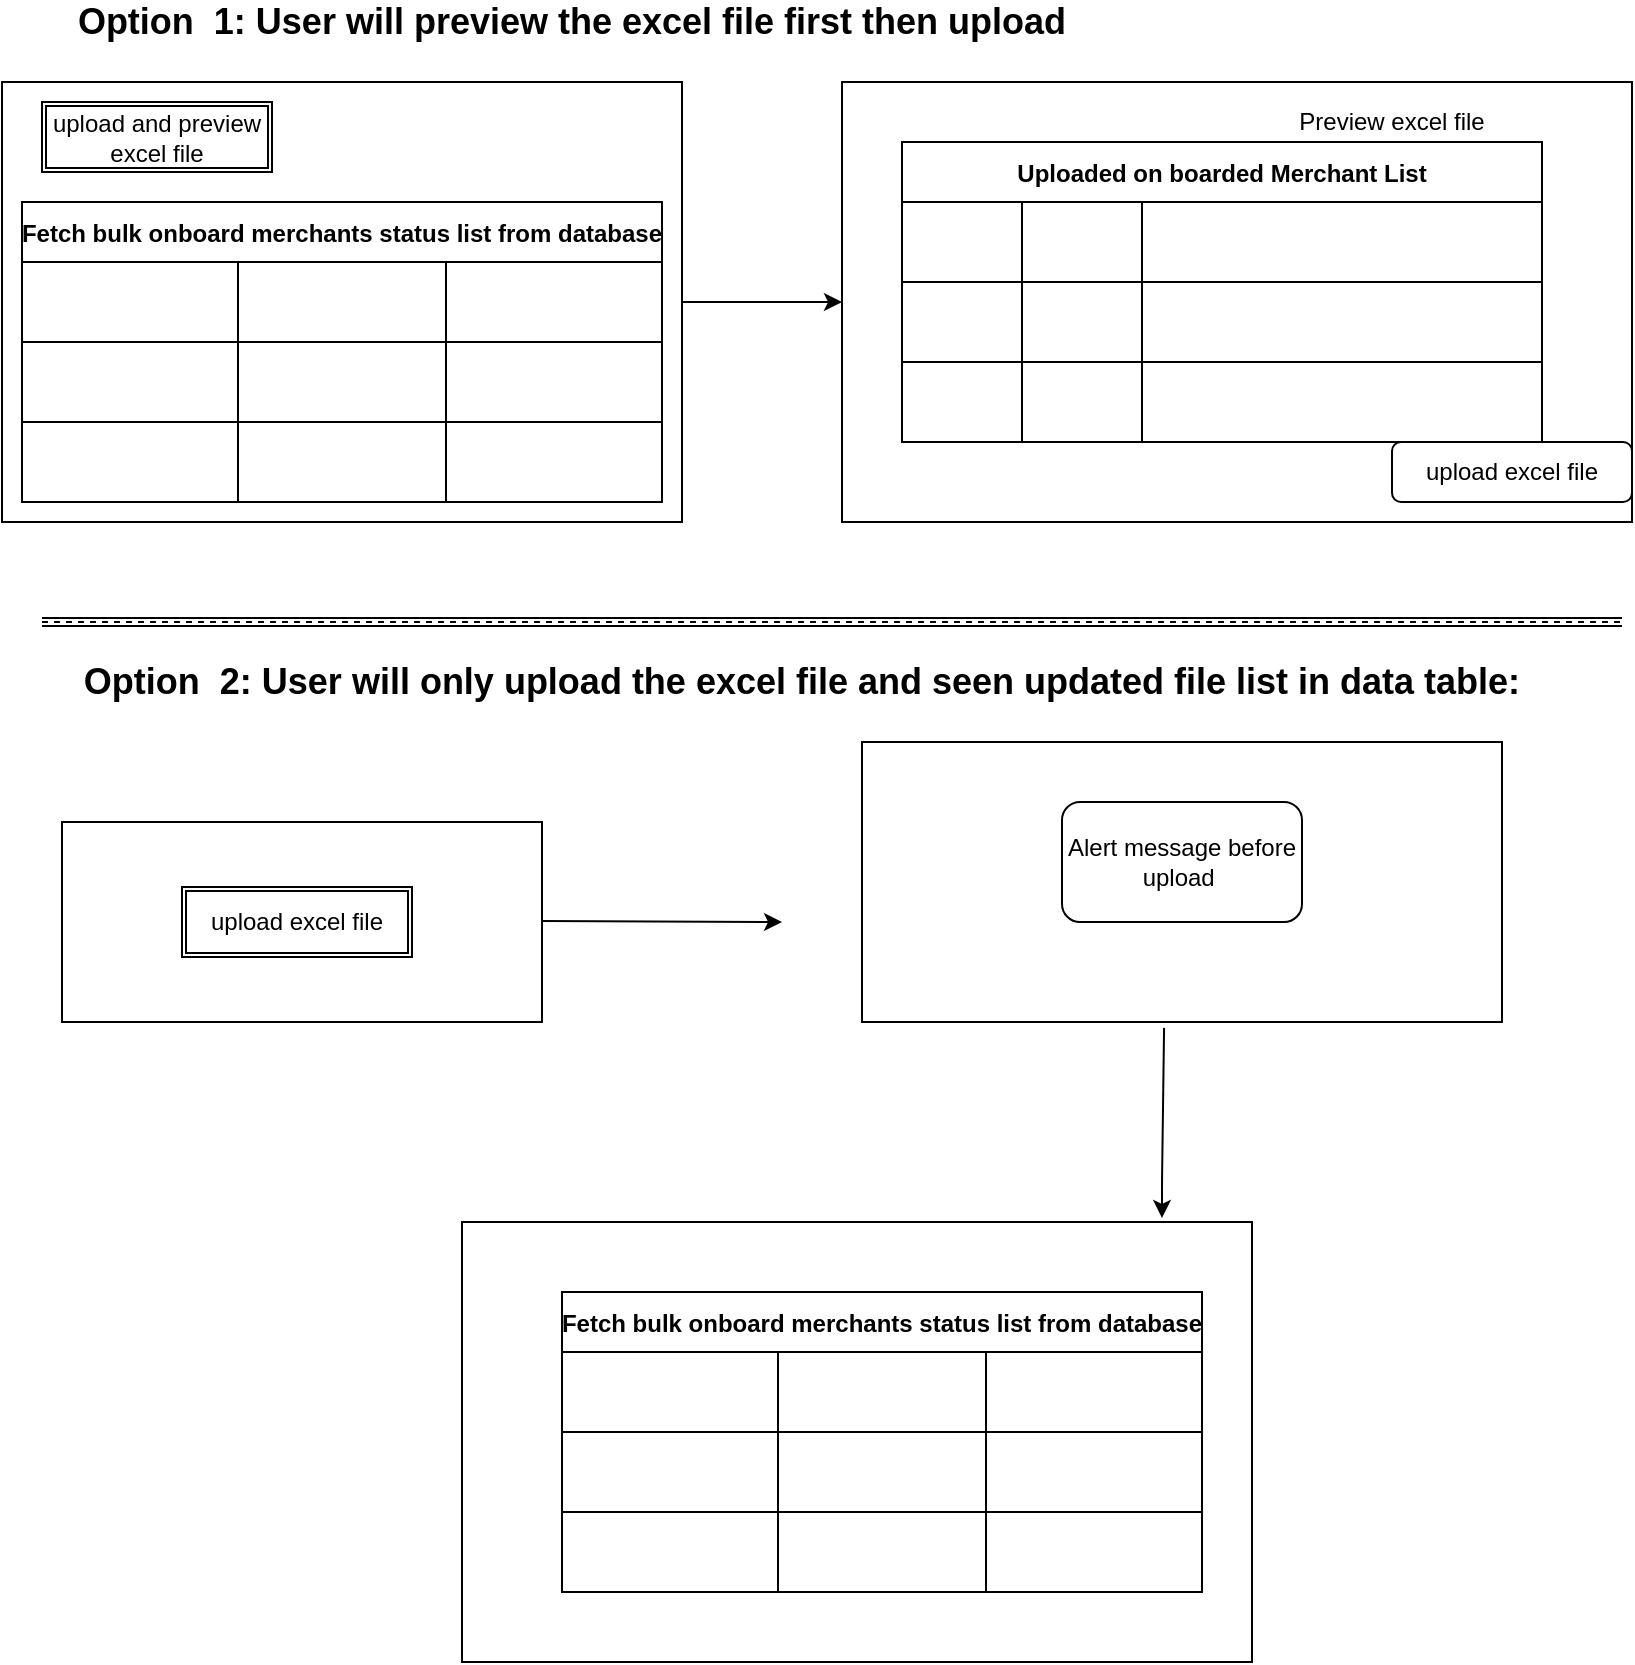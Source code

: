 <mxfile version="14.8.2" type="github">
  <diagram id="iu9soF175dnIHMrGtUAB" name="Page-1">
    <mxGraphModel dx="1355" dy="774" grid="1" gridSize="10" guides="1" tooltips="1" connect="1" arrows="1" fold="1" page="1" pageScale="1" pageWidth="850" pageHeight="1100" math="0" shadow="0">
      <root>
        <mxCell id="0" />
        <mxCell id="1" parent="0" />
        <mxCell id="InqaxpvknE1-JUGwuAyR-2" value="" style="rounded=0;whiteSpace=wrap;html=1;" vertex="1" parent="1">
          <mxGeometry x="10" y="110" width="340" height="220" as="geometry" />
        </mxCell>
        <mxCell id="InqaxpvknE1-JUGwuAyR-16" value="upload and preview excel file" style="shape=ext;double=1;rounded=0;whiteSpace=wrap;html=1;" vertex="1" parent="1">
          <mxGeometry x="30" y="120" width="115" height="35" as="geometry" />
        </mxCell>
        <mxCell id="InqaxpvknE1-JUGwuAyR-17" value="" style="endArrow=classic;html=1;entryX=0;entryY=0.5;entryDx=0;entryDy=0;exitX=1;exitY=0.5;exitDx=0;exitDy=0;" edge="1" parent="1" source="InqaxpvknE1-JUGwuAyR-2" target="InqaxpvknE1-JUGwuAyR-19">
          <mxGeometry width="50" height="50" relative="1" as="geometry">
            <mxPoint x="270" y="249.5" as="sourcePoint" />
            <mxPoint x="360" y="249.5" as="targetPoint" />
            <Array as="points" />
          </mxGeometry>
        </mxCell>
        <mxCell id="InqaxpvknE1-JUGwuAyR-19" value="" style="rounded=0;whiteSpace=wrap;html=1;" vertex="1" parent="1">
          <mxGeometry x="430" y="110" width="395" height="220" as="geometry" />
        </mxCell>
        <mxCell id="InqaxpvknE1-JUGwuAyR-20" value="Uploaded on boarded Merchant List" style="shape=table;startSize=30;container=1;collapsible=0;childLayout=tableLayout;fontStyle=1;align=center;" vertex="1" parent="1">
          <mxGeometry x="460" y="140" width="320" height="150" as="geometry" />
        </mxCell>
        <mxCell id="InqaxpvknE1-JUGwuAyR-21" value="" style="shape=partialRectangle;html=1;whiteSpace=wrap;collapsible=0;dropTarget=0;pointerEvents=0;fillColor=none;top=0;left=0;bottom=0;right=0;points=[[0,0.5],[1,0.5]];portConstraint=eastwest;" vertex="1" parent="InqaxpvknE1-JUGwuAyR-20">
          <mxGeometry y="30" width="320" height="40" as="geometry" />
        </mxCell>
        <mxCell id="InqaxpvknE1-JUGwuAyR-22" value="" style="shape=partialRectangle;html=1;whiteSpace=wrap;connectable=0;fillColor=none;top=0;left=0;bottom=0;right=0;overflow=hidden;" vertex="1" parent="InqaxpvknE1-JUGwuAyR-21">
          <mxGeometry width="60" height="40" as="geometry" />
        </mxCell>
        <mxCell id="InqaxpvknE1-JUGwuAyR-23" value="" style="shape=partialRectangle;html=1;whiteSpace=wrap;connectable=0;fillColor=none;top=0;left=0;bottom=0;right=0;overflow=hidden;" vertex="1" parent="InqaxpvknE1-JUGwuAyR-21">
          <mxGeometry x="60" width="60" height="40" as="geometry" />
        </mxCell>
        <mxCell id="InqaxpvknE1-JUGwuAyR-24" value="" style="shape=partialRectangle;html=1;whiteSpace=wrap;connectable=0;fillColor=none;top=0;left=0;bottom=0;right=0;overflow=hidden;" vertex="1" parent="InqaxpvknE1-JUGwuAyR-21">
          <mxGeometry x="120" width="200" height="40" as="geometry" />
        </mxCell>
        <mxCell id="InqaxpvknE1-JUGwuAyR-25" value="" style="shape=partialRectangle;html=1;whiteSpace=wrap;collapsible=0;dropTarget=0;pointerEvents=0;fillColor=none;top=0;left=0;bottom=0;right=0;points=[[0,0.5],[1,0.5]];portConstraint=eastwest;" vertex="1" parent="InqaxpvknE1-JUGwuAyR-20">
          <mxGeometry y="70" width="320" height="40" as="geometry" />
        </mxCell>
        <mxCell id="InqaxpvknE1-JUGwuAyR-26" value="" style="shape=partialRectangle;html=1;whiteSpace=wrap;connectable=0;fillColor=none;top=0;left=0;bottom=0;right=0;overflow=hidden;" vertex="1" parent="InqaxpvknE1-JUGwuAyR-25">
          <mxGeometry width="60" height="40" as="geometry" />
        </mxCell>
        <mxCell id="InqaxpvknE1-JUGwuAyR-27" value="" style="shape=partialRectangle;html=1;whiteSpace=wrap;connectable=0;fillColor=none;top=0;left=0;bottom=0;right=0;overflow=hidden;" vertex="1" parent="InqaxpvknE1-JUGwuAyR-25">
          <mxGeometry x="60" width="60" height="40" as="geometry" />
        </mxCell>
        <mxCell id="InqaxpvknE1-JUGwuAyR-28" value="" style="shape=partialRectangle;html=1;whiteSpace=wrap;connectable=0;fillColor=none;top=0;left=0;bottom=0;right=0;overflow=hidden;" vertex="1" parent="InqaxpvknE1-JUGwuAyR-25">
          <mxGeometry x="120" width="200" height="40" as="geometry" />
        </mxCell>
        <mxCell id="InqaxpvknE1-JUGwuAyR-29" value="" style="shape=partialRectangle;html=1;whiteSpace=wrap;collapsible=0;dropTarget=0;pointerEvents=0;fillColor=none;top=0;left=0;bottom=0;right=0;points=[[0,0.5],[1,0.5]];portConstraint=eastwest;" vertex="1" parent="InqaxpvknE1-JUGwuAyR-20">
          <mxGeometry y="110" width="320" height="40" as="geometry" />
        </mxCell>
        <mxCell id="InqaxpvknE1-JUGwuAyR-30" value="" style="shape=partialRectangle;html=1;whiteSpace=wrap;connectable=0;fillColor=none;top=0;left=0;bottom=0;right=0;overflow=hidden;" vertex="1" parent="InqaxpvknE1-JUGwuAyR-29">
          <mxGeometry width="60" height="40" as="geometry" />
        </mxCell>
        <mxCell id="InqaxpvknE1-JUGwuAyR-31" value="" style="shape=partialRectangle;html=1;whiteSpace=wrap;connectable=0;fillColor=none;top=0;left=0;bottom=0;right=0;overflow=hidden;" vertex="1" parent="InqaxpvknE1-JUGwuAyR-29">
          <mxGeometry x="60" width="60" height="40" as="geometry" />
        </mxCell>
        <mxCell id="InqaxpvknE1-JUGwuAyR-32" value="" style="shape=partialRectangle;html=1;whiteSpace=wrap;connectable=0;fillColor=none;top=0;left=0;bottom=0;right=0;overflow=hidden;" vertex="1" parent="InqaxpvknE1-JUGwuAyR-29">
          <mxGeometry x="120" width="200" height="40" as="geometry" />
        </mxCell>
        <mxCell id="InqaxpvknE1-JUGwuAyR-34" value="upload excel file" style="rounded=1;whiteSpace=wrap;html=1;" vertex="1" parent="1">
          <mxGeometry x="705" y="290" width="120" height="30" as="geometry" />
        </mxCell>
        <mxCell id="InqaxpvknE1-JUGwuAyR-35" value="Preview excel file" style="text;html=1;strokeColor=none;fillColor=none;align=center;verticalAlign=middle;whiteSpace=wrap;rounded=0;" vertex="1" parent="1">
          <mxGeometry x="620" y="120" width="170" height="20" as="geometry" />
        </mxCell>
        <mxCell id="InqaxpvknE1-JUGwuAyR-36" value="" style="rounded=0;whiteSpace=wrap;html=1;" vertex="1" parent="1">
          <mxGeometry x="40" y="480" width="240" height="100" as="geometry" />
        </mxCell>
        <mxCell id="InqaxpvknE1-JUGwuAyR-38" value="upload excel file" style="shape=ext;double=1;rounded=0;whiteSpace=wrap;html=1;" vertex="1" parent="1">
          <mxGeometry x="100" y="512.5" width="115" height="35" as="geometry" />
        </mxCell>
        <mxCell id="InqaxpvknE1-JUGwuAyR-39" value="" style="endArrow=classic;html=1;entryX=0;entryY=0.5;entryDx=0;entryDy=0;" edge="1" parent="1">
          <mxGeometry width="50" height="50" relative="1" as="geometry">
            <mxPoint x="280" y="529.5" as="sourcePoint" />
            <mxPoint x="400" y="530" as="targetPoint" />
            <Array as="points" />
          </mxGeometry>
        </mxCell>
        <mxCell id="InqaxpvknE1-JUGwuAyR-40" value="" style="rounded=0;whiteSpace=wrap;html=1;" vertex="1" parent="1">
          <mxGeometry x="440" y="440" width="320" height="140" as="geometry" />
        </mxCell>
        <mxCell id="InqaxpvknE1-JUGwuAyR-41" value="Alert message before upload&amp;nbsp;" style="rounded=1;whiteSpace=wrap;html=1;" vertex="1" parent="1">
          <mxGeometry x="540" y="470" width="120" height="60" as="geometry" />
        </mxCell>
        <mxCell id="InqaxpvknE1-JUGwuAyR-42" value="" style="rounded=0;whiteSpace=wrap;html=1;" vertex="1" parent="1">
          <mxGeometry x="240" y="680" width="395" height="220" as="geometry" />
        </mxCell>
        <mxCell id="InqaxpvknE1-JUGwuAyR-43" value="Fetch bulk onboard merchants status list from database" style="shape=table;startSize=30;container=1;collapsible=0;childLayout=tableLayout;fontStyle=1;align=center;" vertex="1" parent="1">
          <mxGeometry x="290" y="715" width="320" height="150" as="geometry" />
        </mxCell>
        <mxCell id="InqaxpvknE1-JUGwuAyR-44" value="" style="shape=partialRectangle;html=1;whiteSpace=wrap;collapsible=0;dropTarget=0;pointerEvents=0;fillColor=none;top=0;left=0;bottom=0;right=0;points=[[0,0.5],[1,0.5]];portConstraint=eastwest;" vertex="1" parent="InqaxpvknE1-JUGwuAyR-43">
          <mxGeometry y="30" width="320" height="40" as="geometry" />
        </mxCell>
        <mxCell id="InqaxpvknE1-JUGwuAyR-45" value="" style="shape=partialRectangle;html=1;whiteSpace=wrap;connectable=0;fillColor=none;top=0;left=0;bottom=0;right=0;overflow=hidden;" vertex="1" parent="InqaxpvknE1-JUGwuAyR-44">
          <mxGeometry width="108" height="40" as="geometry" />
        </mxCell>
        <mxCell id="InqaxpvknE1-JUGwuAyR-46" value="" style="shape=partialRectangle;html=1;whiteSpace=wrap;connectable=0;fillColor=none;top=0;left=0;bottom=0;right=0;overflow=hidden;" vertex="1" parent="InqaxpvknE1-JUGwuAyR-44">
          <mxGeometry x="108" width="104" height="40" as="geometry" />
        </mxCell>
        <mxCell id="InqaxpvknE1-JUGwuAyR-47" value="" style="shape=partialRectangle;html=1;whiteSpace=wrap;connectable=0;fillColor=none;top=0;left=0;bottom=0;right=0;overflow=hidden;" vertex="1" parent="InqaxpvknE1-JUGwuAyR-44">
          <mxGeometry x="212" width="108" height="40" as="geometry" />
        </mxCell>
        <mxCell id="InqaxpvknE1-JUGwuAyR-48" value="" style="shape=partialRectangle;html=1;whiteSpace=wrap;collapsible=0;dropTarget=0;pointerEvents=0;fillColor=none;top=0;left=0;bottom=0;right=0;points=[[0,0.5],[1,0.5]];portConstraint=eastwest;" vertex="1" parent="InqaxpvknE1-JUGwuAyR-43">
          <mxGeometry y="70" width="320" height="40" as="geometry" />
        </mxCell>
        <mxCell id="InqaxpvknE1-JUGwuAyR-49" value="" style="shape=partialRectangle;html=1;whiteSpace=wrap;connectable=0;fillColor=none;top=0;left=0;bottom=0;right=0;overflow=hidden;" vertex="1" parent="InqaxpvknE1-JUGwuAyR-48">
          <mxGeometry width="108" height="40" as="geometry" />
        </mxCell>
        <mxCell id="InqaxpvknE1-JUGwuAyR-50" value="" style="shape=partialRectangle;html=1;whiteSpace=wrap;connectable=0;fillColor=none;top=0;left=0;bottom=0;right=0;overflow=hidden;" vertex="1" parent="InqaxpvknE1-JUGwuAyR-48">
          <mxGeometry x="108" width="104" height="40" as="geometry" />
        </mxCell>
        <mxCell id="InqaxpvknE1-JUGwuAyR-51" value="" style="shape=partialRectangle;html=1;whiteSpace=wrap;connectable=0;fillColor=none;top=0;left=0;bottom=0;right=0;overflow=hidden;" vertex="1" parent="InqaxpvknE1-JUGwuAyR-48">
          <mxGeometry x="212" width="108" height="40" as="geometry" />
        </mxCell>
        <mxCell id="InqaxpvknE1-JUGwuAyR-52" value="" style="shape=partialRectangle;html=1;whiteSpace=wrap;collapsible=0;dropTarget=0;pointerEvents=0;fillColor=none;top=0;left=0;bottom=0;right=0;points=[[0,0.5],[1,0.5]];portConstraint=eastwest;" vertex="1" parent="InqaxpvknE1-JUGwuAyR-43">
          <mxGeometry y="110" width="320" height="40" as="geometry" />
        </mxCell>
        <mxCell id="InqaxpvknE1-JUGwuAyR-53" value="" style="shape=partialRectangle;html=1;whiteSpace=wrap;connectable=0;fillColor=none;top=0;left=0;bottom=0;right=0;overflow=hidden;" vertex="1" parent="InqaxpvknE1-JUGwuAyR-52">
          <mxGeometry width="108" height="40" as="geometry" />
        </mxCell>
        <mxCell id="InqaxpvknE1-JUGwuAyR-54" value="" style="shape=partialRectangle;html=1;whiteSpace=wrap;connectable=0;fillColor=none;top=0;left=0;bottom=0;right=0;overflow=hidden;" vertex="1" parent="InqaxpvknE1-JUGwuAyR-52">
          <mxGeometry x="108" width="104" height="40" as="geometry" />
        </mxCell>
        <mxCell id="InqaxpvknE1-JUGwuAyR-55" value="" style="shape=partialRectangle;html=1;whiteSpace=wrap;connectable=0;fillColor=none;top=0;left=0;bottom=0;right=0;overflow=hidden;" vertex="1" parent="InqaxpvknE1-JUGwuAyR-52">
          <mxGeometry x="212" width="108" height="40" as="geometry" />
        </mxCell>
        <mxCell id="InqaxpvknE1-JUGwuAyR-57" value="" style="endArrow=classic;html=1;exitX=0.472;exitY=1.021;exitDx=0;exitDy=0;exitPerimeter=0;" edge="1" parent="1" source="InqaxpvknE1-JUGwuAyR-40">
          <mxGeometry width="50" height="50" relative="1" as="geometry">
            <mxPoint x="594" y="590" as="sourcePoint" />
            <mxPoint x="590" y="678" as="targetPoint" />
            <Array as="points">
              <mxPoint x="590" y="660" />
            </Array>
          </mxGeometry>
        </mxCell>
        <mxCell id="InqaxpvknE1-JUGwuAyR-58" value="&lt;b&gt;&lt;font style=&quot;font-size: 18px&quot;&gt;Option&amp;nbsp; 1: User will preview the excel file first then upload&lt;/font&gt;&lt;/b&gt;" style="text;html=1;strokeColor=none;fillColor=none;align=center;verticalAlign=middle;whiteSpace=wrap;rounded=0;" vertex="1" parent="1">
          <mxGeometry x="30" y="70" width="530" height="20" as="geometry" />
        </mxCell>
        <mxCell id="InqaxpvknE1-JUGwuAyR-59" value="&lt;b&gt;&lt;font style=&quot;font-size: 18px&quot;&gt;Option&amp;nbsp; 2: User will only upload the excel file and seen updated file list in data table:&lt;/font&gt;&lt;/b&gt;" style="text;html=1;strokeColor=none;fillColor=none;align=center;verticalAlign=middle;whiteSpace=wrap;rounded=0;" vertex="1" parent="1">
          <mxGeometry x="40" y="400" width="740" height="20" as="geometry" />
        </mxCell>
        <mxCell id="InqaxpvknE1-JUGwuAyR-61" value="" style="endArrow=none;dashed=1;html=1;" edge="1" parent="1">
          <mxGeometry width="50" height="50" relative="1" as="geometry">
            <mxPoint x="30" y="380" as="sourcePoint" />
            <mxPoint x="820" y="380" as="targetPoint" />
            <Array as="points">
              <mxPoint x="430" y="380" />
            </Array>
          </mxGeometry>
        </mxCell>
        <mxCell id="InqaxpvknE1-JUGwuAyR-62" value="" style="shape=link;html=1;" edge="1" parent="1">
          <mxGeometry width="100" relative="1" as="geometry">
            <mxPoint x="30" y="380" as="sourcePoint" />
            <mxPoint x="820" y="380" as="targetPoint" />
          </mxGeometry>
        </mxCell>
        <mxCell id="InqaxpvknE1-JUGwuAyR-64" value="Fetch bulk onboard merchants status list from database" style="shape=table;startSize=30;container=1;collapsible=0;childLayout=tableLayout;fontStyle=1;align=center;" vertex="1" parent="1">
          <mxGeometry x="20" y="170" width="320" height="150" as="geometry" />
        </mxCell>
        <mxCell id="InqaxpvknE1-JUGwuAyR-65" value="" style="shape=partialRectangle;html=1;whiteSpace=wrap;collapsible=0;dropTarget=0;pointerEvents=0;fillColor=none;top=0;left=0;bottom=0;right=0;points=[[0,0.5],[1,0.5]];portConstraint=eastwest;" vertex="1" parent="InqaxpvknE1-JUGwuAyR-64">
          <mxGeometry y="30" width="320" height="40" as="geometry" />
        </mxCell>
        <mxCell id="InqaxpvknE1-JUGwuAyR-66" value="" style="shape=partialRectangle;html=1;whiteSpace=wrap;connectable=0;fillColor=none;top=0;left=0;bottom=0;right=0;overflow=hidden;" vertex="1" parent="InqaxpvknE1-JUGwuAyR-65">
          <mxGeometry width="108" height="40" as="geometry" />
        </mxCell>
        <mxCell id="InqaxpvknE1-JUGwuAyR-67" value="" style="shape=partialRectangle;html=1;whiteSpace=wrap;connectable=0;fillColor=none;top=0;left=0;bottom=0;right=0;overflow=hidden;" vertex="1" parent="InqaxpvknE1-JUGwuAyR-65">
          <mxGeometry x="108" width="104" height="40" as="geometry" />
        </mxCell>
        <mxCell id="InqaxpvknE1-JUGwuAyR-68" value="" style="shape=partialRectangle;html=1;whiteSpace=wrap;connectable=0;fillColor=none;top=0;left=0;bottom=0;right=0;overflow=hidden;" vertex="1" parent="InqaxpvknE1-JUGwuAyR-65">
          <mxGeometry x="212" width="108" height="40" as="geometry" />
        </mxCell>
        <mxCell id="InqaxpvknE1-JUGwuAyR-69" value="" style="shape=partialRectangle;html=1;whiteSpace=wrap;collapsible=0;dropTarget=0;pointerEvents=0;fillColor=none;top=0;left=0;bottom=0;right=0;points=[[0,0.5],[1,0.5]];portConstraint=eastwest;" vertex="1" parent="InqaxpvknE1-JUGwuAyR-64">
          <mxGeometry y="70" width="320" height="40" as="geometry" />
        </mxCell>
        <mxCell id="InqaxpvknE1-JUGwuAyR-70" value="" style="shape=partialRectangle;html=1;whiteSpace=wrap;connectable=0;fillColor=none;top=0;left=0;bottom=0;right=0;overflow=hidden;" vertex="1" parent="InqaxpvknE1-JUGwuAyR-69">
          <mxGeometry width="108" height="40" as="geometry" />
        </mxCell>
        <mxCell id="InqaxpvknE1-JUGwuAyR-71" value="" style="shape=partialRectangle;html=1;whiteSpace=wrap;connectable=0;fillColor=none;top=0;left=0;bottom=0;right=0;overflow=hidden;" vertex="1" parent="InqaxpvknE1-JUGwuAyR-69">
          <mxGeometry x="108" width="104" height="40" as="geometry" />
        </mxCell>
        <mxCell id="InqaxpvknE1-JUGwuAyR-72" value="" style="shape=partialRectangle;html=1;whiteSpace=wrap;connectable=0;fillColor=none;top=0;left=0;bottom=0;right=0;overflow=hidden;" vertex="1" parent="InqaxpvknE1-JUGwuAyR-69">
          <mxGeometry x="212" width="108" height="40" as="geometry" />
        </mxCell>
        <mxCell id="InqaxpvknE1-JUGwuAyR-73" value="" style="shape=partialRectangle;html=1;whiteSpace=wrap;collapsible=0;dropTarget=0;pointerEvents=0;fillColor=none;top=0;left=0;bottom=0;right=0;points=[[0,0.5],[1,0.5]];portConstraint=eastwest;" vertex="1" parent="InqaxpvknE1-JUGwuAyR-64">
          <mxGeometry y="110" width="320" height="40" as="geometry" />
        </mxCell>
        <mxCell id="InqaxpvknE1-JUGwuAyR-74" value="" style="shape=partialRectangle;html=1;whiteSpace=wrap;connectable=0;fillColor=none;top=0;left=0;bottom=0;right=0;overflow=hidden;" vertex="1" parent="InqaxpvknE1-JUGwuAyR-73">
          <mxGeometry width="108" height="40" as="geometry" />
        </mxCell>
        <mxCell id="InqaxpvknE1-JUGwuAyR-75" value="" style="shape=partialRectangle;html=1;whiteSpace=wrap;connectable=0;fillColor=none;top=0;left=0;bottom=0;right=0;overflow=hidden;" vertex="1" parent="InqaxpvknE1-JUGwuAyR-73">
          <mxGeometry x="108" width="104" height="40" as="geometry" />
        </mxCell>
        <mxCell id="InqaxpvknE1-JUGwuAyR-76" value="" style="shape=partialRectangle;html=1;whiteSpace=wrap;connectable=0;fillColor=none;top=0;left=0;bottom=0;right=0;overflow=hidden;" vertex="1" parent="InqaxpvknE1-JUGwuAyR-73">
          <mxGeometry x="212" width="108" height="40" as="geometry" />
        </mxCell>
      </root>
    </mxGraphModel>
  </diagram>
</mxfile>
